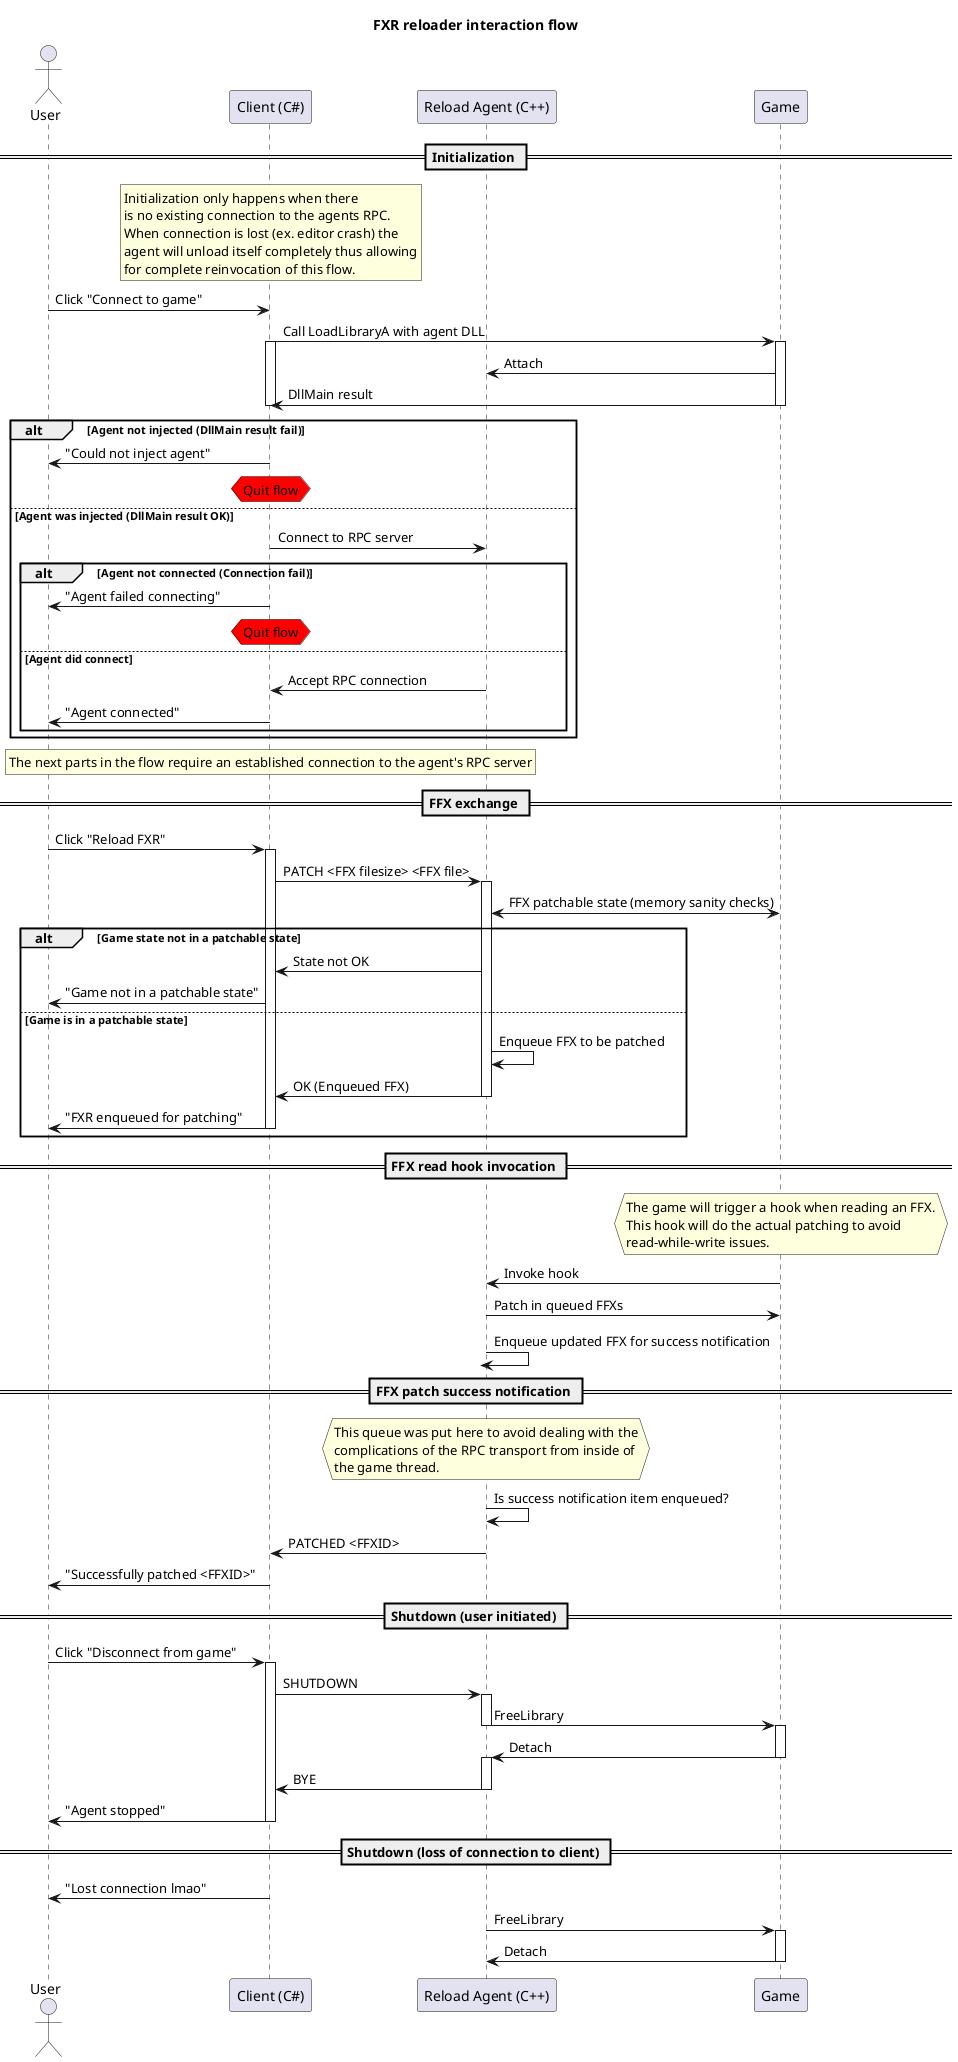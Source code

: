 @startuml

title "FXR reloader interaction flow"

actor User
participant "Client (C#)" as Client
participant "Reload Agent (C++)" as RA
participant Game

== Initialization ==

rnote over Client
    Initialization only happens when there
    is no existing connection to the agents RPC.
    When connection is lost (ex. editor crash) the
    agent will unload itself completely thus allowing
    for complete reinvocation of this flow.
endrnote

User -> Client : Click "Connect to game"
Client -> Game : Call LoadLibraryA with agent DLL
activate Client
activate Game
Game -> RA : Attach
Game -> Client : DllMain result
deactivate Client
deactivate Game
alt Agent not injected (DllMain result fail)
    Client -> User : "Could not inject agent"
    hnote over Client #red
        Quit flow
    endhnote
else Agent was injected (DllMain result OK)
    Client -> RA : Connect to RPC server
    alt Agent not connected (Connection fail)
        Client -> User : "Agent failed connecting"
      hnote over Client #red
          Quit flow
      endhnote
    else Agent did connect
        RA -> Client : Accept RPC connection
        Client -> User : "Agent connected"
    end
end

rnote over Client
    The next parts in the flow require an established connection to the agent's RPC server
endrnote

== FFX exchange ==
User -> Client : Click "Reload FXR"
activate Client
Client -> RA : PATCH <FFX filesize> <FFX file>
activate RA
RA <-> Game : FFX patchable state (memory sanity checks)
alt Game state not in a patchable state
    RA -> Client : State not OK
    Client -> User : "Game not in a patchable state"
else Game is in a patchable state
    RA -> RA : Enqueue FFX to be patched
    RA -> Client : OK (Enqueued FFX)
    deactivate RA
    Client -> User : "FXR enqueued for patching"
    deactivate Client
end


== FFX read hook invocation ==
hnote over Game
    The game will trigger a hook when reading an FFX.
    This hook will do the actual patching to avoid
    read-while-write issues.
endhnote

activate RA
Game -> RA : Invoke hook
RA -> Game : Patch in queued FFXs
RA -> RA : Enqueue updated FFX for success notification
deactivate RA

== FFX patch success notification ==
hnote over RA
    This queue was put here to avoid dealing with the
    complications of the RPC transport from inside of
    the game thread.
endhnote

RA -> RA : Is success notification item enqueued?
RA -> Client : PATCHED <FFXID>
Client -> User : "Successfully patched <FFXID>"

== Shutdown (user initiated) ==
User -> Client : Click "Disconnect from game"
activate Client
Client -> RA : SHUTDOWN
activate RA
RA -> Game : FreeLibrary
deactivate RA
activate Game
Game -> RA : Detach
deactivate Game
activate RA
RA -> Client : BYE
deactivate RA
Client -> User : "Agent stopped"
deactivate Client

== Shutdown (loss of connection to client) ==
Client -> User : "Lost connection lmao"
RA -> Game : FreeLibrary
activate Game
Game -> RA : Detach
deactivate Game

@enduml